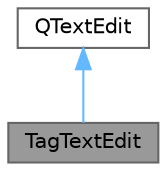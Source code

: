 digraph "TagTextEdit"
{
 // LATEX_PDF_SIZE
  bgcolor="transparent";
  edge [fontname=Helvetica,fontsize=10,labelfontname=Helvetica,labelfontsize=10];
  node [fontname=Helvetica,fontsize=10,shape=box,height=0.2,width=0.4];
  Node1 [id="Node000001",label="TagTextEdit",height=0.2,width=0.4,color="gray40", fillcolor="grey60", style="filled", fontcolor="black",tooltip="A custom QTextEdit that emits signals when Tab or Shift+Tab are pressed."];
  Node2 -> Node1 [id="edge1_Node000001_Node000002",dir="back",color="steelblue1",style="solid",tooltip=" "];
  Node2 [id="Node000002",label="QTextEdit",height=0.2,width=0.4,color="gray40", fillcolor="white", style="filled",tooltip=" "];
}
